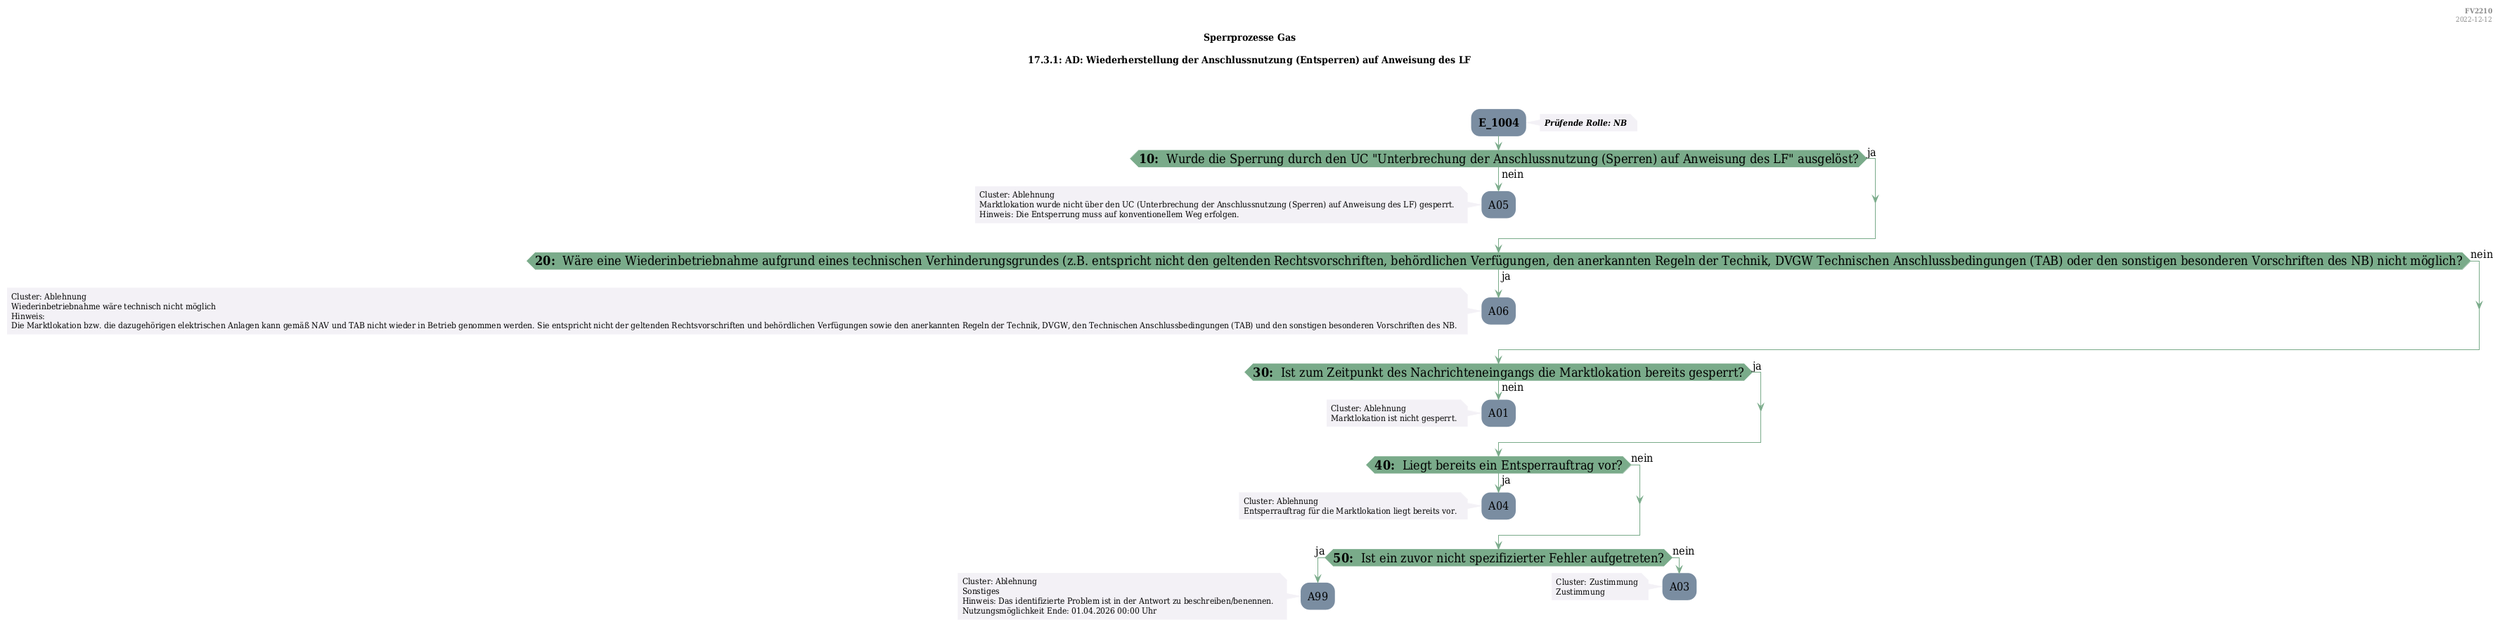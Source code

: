 @startuml
skinparam Shadowing false
skinparam NoteBorderColor #f3f1f6
skinparam NoteBackgroundColor #f3f1f6
skinparam NoteFontSize 12
skinparam ActivityBorderColor none
skinparam ActivityBackgroundColor #7a8da1
skinparam ActivityFontSize 16
skinparam ArrowColor #7aab8a
skinparam ArrowFontSize 16
skinparam ActivityDiamondBackgroundColor #7aab8a
skinparam ActivityDiamondBorderColor #7aab8a
skinparam ActivityDiamondFontSize 18
skinparam defaultFontName DejaVu Serif Condensed
skinparam ActivityEndColor #669580

header
<b>FV2210
2022-12-12
endheader

title
Sperrprozesse Gas

17.3.1: AD: Wiederherstellung der Anschlussnutzung (Entsperren) auf Anweisung des LF



end title
:<b>E_1004</b>;
note right
<b><i>Prüfende Rolle: NB
end note

if (<b>10: </b> Wurde die Sperrung durch den UC "Unterbrechung der Anschlussnutzung (Sperren&#41; auf Anweisung des LF" ausgelöst?) then (ja)
else (nein)
    :A05;
    note left
        Cluster: Ablehnung
        Marktlokation wurde nicht über den UC (Unterbrechung der Anschlussnutzung (Sperren&#41; auf Anweisung des LF&#41; gesperrt. 
        Hinweis: Die Entsperrung muss auf konventionellem Weg erfolgen.
    endnote
    kill;
endif
if (<b>20: </b> Wäre eine Wiederinbetriebnahme aufgrund eines technischen Verhinderungsgrundes (z.B. entspricht nicht den geltenden Rechtsvorschriften, behördlichen Verfügungen, den anerkannten Regeln der Technik, DVGW Technischen Anschlussbedingungen (TAB&#41; oder den sonstigen besonderen Vorschriften des NB&#41; nicht möglich?) then (ja)
    :A06;
    note left
        Cluster: Ablehnung
        Wiederinbetriebnahme wäre technisch nicht möglich
        Hinweis:
        Die Marktlokation bzw. die dazugehörigen elektrischen Anlagen kann gemäß NAV und TAB nicht wieder in Betrieb genommen werden. Sie entspricht nicht der geltenden Rechtsvorschriften und behördlichen Verfügungen sowie den anerkannten Regeln der Technik, DVGW, den Technischen Anschlussbedingungen (TAB&#41; und den sonstigen besonderen Vorschriften des NB.
    endnote
    kill;
else (nein)
endif
if (<b>30: </b> Ist zum Zeitpunkt des Nachrichteneingangs die Marktlokation bereits gesperrt?) then (ja)
else (nein)
    :A01;
    note left
        Cluster: Ablehnung
        Marktlokation ist nicht gesperrt.
    endnote
    kill;
endif
if (<b>40: </b> Liegt bereits ein Entsperrauftrag vor?) then (ja)
    :A04;
    note left
        Cluster: Ablehnung
        Entsperrauftrag für die Marktlokation liegt bereits vor.
    endnote
    kill;
else (nein)
endif
if (<b>50: </b> Ist ein zuvor nicht spezifizierter Fehler aufgetreten?) then (ja)
    :A99;
    note left
        Cluster: Ablehnung
        Sonstiges
        Hinweis: Das identifizierte Problem ist in der Antwort zu beschreiben/benennen. 
        Nutzungsmöglichkeit Ende: 01.04.2026 00:00 Uhr
    endnote
    kill;
else (nein)
    :A03;
    note left
        Cluster: Zustimmung
        Zustimmung
    endnote
    kill;
endif

@enduml

